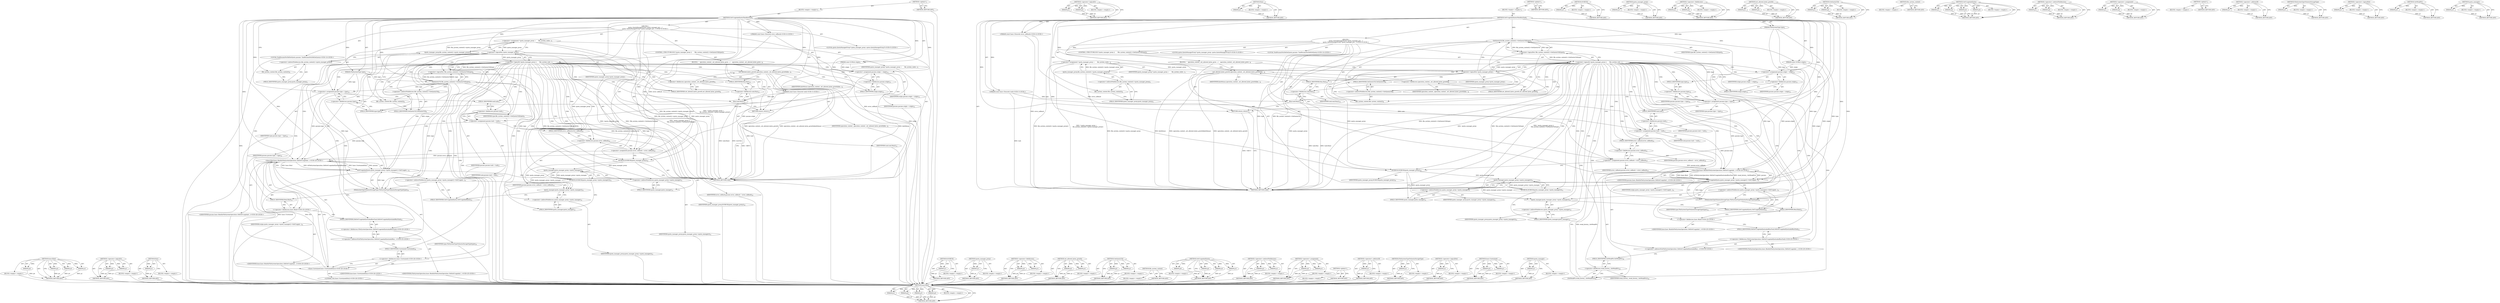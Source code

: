 digraph "quota_manager" {
vulnerable_185 [label=<(METHOD,base.Bind)>];
vulnerable_186 [label=<(PARAM,p1)>];
vulnerable_187 [label=<(PARAM,p2)>];
vulnerable_188 [label=<(PARAM,p3)>];
vulnerable_189 [label=<(PARAM,p4)>];
vulnerable_190 [label=<(BLOCK,&lt;empty&gt;,&lt;empty&gt;)>];
vulnerable_191 [label=<(METHOD_RETURN,ANY)>];
vulnerable_138 [label=<(METHOD,&lt;operator&gt;.logicalOr)>];
vulnerable_139 [label=<(PARAM,p1)>];
vulnerable_140 [label=<(PARAM,p2)>];
vulnerable_141 [label=<(BLOCK,&lt;empty&gt;,&lt;empty&gt;)>];
vulnerable_142 [label=<(METHOD_RETURN,ANY)>];
vulnerable_162 [label=<(METHOD,Run)>];
vulnerable_163 [label=<(PARAM,p1)>];
vulnerable_164 [label=<(BLOCK,&lt;empty&gt;,&lt;empty&gt;)>];
vulnerable_165 [label=<(METHOD_RETURN,ANY)>];
vulnerable_6 [label=<(METHOD,&lt;global&gt;)<SUB>1</SUB>>];
vulnerable_7 [label=<(BLOCK,&lt;empty&gt;,&lt;empty&gt;)<SUB>1</SUB>>];
vulnerable_8 [label=<(METHOD,GetUsageAndQuotaThenRunTask)<SUB>1</SUB>>];
vulnerable_9 [label=<(PARAM,const GURL&amp; origin)<SUB>2</SUB>>];
vulnerable_10 [label=<(PARAM,FileSystemType type)<SUB>2</SUB>>];
vulnerable_11 [label="<(PARAM,const base::Closure&amp; task)<SUB>3</SUB>>"];
vulnerable_12 [label="<(PARAM,const base::Closure&amp; error_callback)<SUB>4</SUB>>"];
vulnerable_13 [label="<(BLOCK,{
  quota::QuotaManagerProxy* quota_manager_pro...,{
  quota::QuotaManagerProxy* quota_manager_pro...)<SUB>4</SUB>>"];
vulnerable_14 [label="<(LOCAL,quota.QuotaManagerProxy* quota_manager_proxy: quota.QuotaManagerProxy*)<SUB>5</SUB>>"];
vulnerable_15 [label=<(&lt;operator&gt;.assignment,* quota_manager_proxy =
      file_system_conte...)<SUB>5</SUB>>];
vulnerable_16 [label=<(IDENTIFIER,quota_manager_proxy,* quota_manager_proxy =
      file_system_conte...)<SUB>5</SUB>>];
vulnerable_17 [label=<(quota_manager_proxy,file_system_context()-&gt;quota_manager_proxy())<SUB>6</SUB>>];
vulnerable_18 [label=<(&lt;operator&gt;.indirectFieldAccess,file_system_context()-&gt;quota_manager_proxy)<SUB>6</SUB>>];
vulnerable_19 [label=<(file_system_context,file_system_context())<SUB>6</SUB>>];
vulnerable_20 [label=<(FIELD_IDENTIFIER,quota_manager_proxy,quota_manager_proxy)<SUB>6</SUB>>];
vulnerable_21 [label=<(CONTROL_STRUCTURE,IF,if (!quota_manager_proxy ||
      !file_system_context()-&gt;GetQuotaUtil(type)))<SUB>7</SUB>>];
vulnerable_22 [label=<(&lt;operator&gt;.logicalOr,!quota_manager_proxy ||
      !file_system_cont...)<SUB>7</SUB>>];
vulnerable_23 [label=<(&lt;operator&gt;.logicalNot,!quota_manager_proxy)<SUB>7</SUB>>];
vulnerable_24 [label=<(IDENTIFIER,quota_manager_proxy,!quota_manager_proxy)<SUB>7</SUB>>];
vulnerable_25 [label=<(&lt;operator&gt;.logicalNot,!file_system_context()-&gt;GetQuotaUtil(type))<SUB>8</SUB>>];
vulnerable_26 [label=<(GetQuotaUtil,file_system_context()-&gt;GetQuotaUtil(type))<SUB>8</SUB>>];
vulnerable_27 [label=<(&lt;operator&gt;.indirectFieldAccess,file_system_context()-&gt;GetQuotaUtil)<SUB>8</SUB>>];
vulnerable_28 [label=<(file_system_context,file_system_context())<SUB>8</SUB>>];
vulnerable_29 [label=<(FIELD_IDENTIFIER,GetQuotaUtil,GetQuotaUtil)<SUB>8</SUB>>];
vulnerable_30 [label=<(IDENTIFIER,type,file_system_context()-&gt;GetQuotaUtil(type))<SUB>8</SUB>>];
vulnerable_31 [label=<(BLOCK,{
    operation_context_.set_allowed_bytes_grow...,{
    operation_context_.set_allowed_bytes_grow...)<SUB>8</SUB>>];
vulnerable_32 [label=<(set_allowed_bytes_growth,operation_context_.set_allowed_bytes_growth(kin...)<SUB>9</SUB>>];
vulnerable_33 [label=<(&lt;operator&gt;.fieldAccess,operation_context_.set_allowed_bytes_growth)<SUB>9</SUB>>];
vulnerable_34 [label=<(IDENTIFIER,operation_context_,operation_context_.set_allowed_bytes_growth(kin...)<SUB>9</SUB>>];
vulnerable_35 [label=<(FIELD_IDENTIFIER,set_allowed_bytes_growth,set_allowed_bytes_growth)<SUB>9</SUB>>];
vulnerable_36 [label=<(IDENTIFIER,kint64max,operation_context_.set_allowed_bytes_growth(kin...)<SUB>9</SUB>>];
vulnerable_37 [label=<(Run,task.Run())<SUB>10</SUB>>];
vulnerable_38 [label=<(&lt;operator&gt;.fieldAccess,task.Run)<SUB>10</SUB>>];
vulnerable_39 [label=<(IDENTIFIER,task,task.Run())<SUB>10</SUB>>];
vulnerable_40 [label=<(FIELD_IDENTIFIER,Run,Run)<SUB>10</SUB>>];
vulnerable_41 [label=<(RETURN,return;,return;)<SUB>11</SUB>>];
vulnerable_42 [label="<(LOCAL,TaskParamsForDidGetQuota params: TaskParamsForDidGetQuota)<SUB>14</SUB>>"];
vulnerable_43 [label=<(&lt;operator&gt;.assignment,params.origin = origin)<SUB>15</SUB>>];
vulnerable_44 [label=<(&lt;operator&gt;.fieldAccess,params.origin)<SUB>15</SUB>>];
vulnerable_45 [label=<(IDENTIFIER,params,params.origin = origin)<SUB>15</SUB>>];
vulnerable_46 [label=<(FIELD_IDENTIFIER,origin,origin)<SUB>15</SUB>>];
vulnerable_47 [label=<(IDENTIFIER,origin,params.origin = origin)<SUB>15</SUB>>];
vulnerable_48 [label=<(&lt;operator&gt;.assignment,params.type = type)<SUB>16</SUB>>];
vulnerable_49 [label=<(&lt;operator&gt;.fieldAccess,params.type)<SUB>16</SUB>>];
vulnerable_50 [label=<(IDENTIFIER,params,params.type = type)<SUB>16</SUB>>];
vulnerable_51 [label=<(FIELD_IDENTIFIER,type,type)<SUB>16</SUB>>];
vulnerable_52 [label=<(IDENTIFIER,type,params.type = type)<SUB>16</SUB>>];
vulnerable_53 [label=<(&lt;operator&gt;.assignment,params.task = task)<SUB>17</SUB>>];
vulnerable_54 [label=<(&lt;operator&gt;.fieldAccess,params.task)<SUB>17</SUB>>];
vulnerable_55 [label=<(IDENTIFIER,params,params.task = task)<SUB>17</SUB>>];
vulnerable_56 [label=<(FIELD_IDENTIFIER,task,task)<SUB>17</SUB>>];
vulnerable_57 [label=<(IDENTIFIER,task,params.task = task)<SUB>17</SUB>>];
vulnerable_58 [label=<(&lt;operator&gt;.assignment,params.error_callback = error_callback)<SUB>18</SUB>>];
vulnerable_59 [label=<(&lt;operator&gt;.fieldAccess,params.error_callback)<SUB>18</SUB>>];
vulnerable_60 [label=<(IDENTIFIER,params,params.error_callback = error_callback)<SUB>18</SUB>>];
vulnerable_61 [label=<(FIELD_IDENTIFIER,error_callback,error_callback)<SUB>18</SUB>>];
vulnerable_62 [label=<(IDENTIFIER,error_callback,params.error_callback = error_callback)<SUB>18</SUB>>];
vulnerable_63 [label=<(DCHECK,DCHECK(quota_manager_proxy))<SUB>20</SUB>>];
vulnerable_64 [label=<(IDENTIFIER,quota_manager_proxy,DCHECK(quota_manager_proxy))<SUB>20</SUB>>];
vulnerable_65 [label=<(DCHECK,DCHECK(quota_manager_proxy-&gt;quota_manager()))<SUB>21</SUB>>];
vulnerable_66 [label=<(quota_manager,quota_manager_proxy-&gt;quota_manager())<SUB>21</SUB>>];
vulnerable_67 [label=<(&lt;operator&gt;.indirectFieldAccess,quota_manager_proxy-&gt;quota_manager)<SUB>21</SUB>>];
vulnerable_68 [label=<(IDENTIFIER,quota_manager_proxy,quota_manager_proxy-&gt;quota_manager())<SUB>21</SUB>>];
vulnerable_69 [label=<(FIELD_IDENTIFIER,quota_manager,quota_manager)<SUB>21</SUB>>];
vulnerable_70 [label=<(GetUsageAndQuota,quota_manager_proxy-&gt;quota_manager()-&gt;GetUsageA...)<SUB>22</SUB>>];
vulnerable_71 [label=<(&lt;operator&gt;.indirectFieldAccess,quota_manager_proxy-&gt;quota_manager()-&gt;GetUsageA...)<SUB>22</SUB>>];
vulnerable_72 [label=<(quota_manager,quota_manager_proxy-&gt;quota_manager())<SUB>22</SUB>>];
vulnerable_73 [label=<(&lt;operator&gt;.indirectFieldAccess,quota_manager_proxy-&gt;quota_manager)<SUB>22</SUB>>];
vulnerable_74 [label=<(IDENTIFIER,quota_manager_proxy,quota_manager_proxy-&gt;quota_manager())<SUB>22</SUB>>];
vulnerable_75 [label=<(FIELD_IDENTIFIER,quota_manager,quota_manager)<SUB>22</SUB>>];
vulnerable_76 [label=<(FIELD_IDENTIFIER,GetUsageAndQuota,GetUsageAndQuota)<SUB>22</SUB>>];
vulnerable_77 [label=<(IDENTIFIER,origin,quota_manager_proxy-&gt;quota_manager()-&gt;GetUsageA...)<SUB>23</SUB>>];
vulnerable_78 [label=<(FileSystemTypeToQuotaStorageType,FileSystemTypeToQuotaStorageType(type))<SUB>24</SUB>>];
vulnerable_79 [label=<(IDENTIFIER,type,FileSystemTypeToQuotaStorageType(type))<SUB>24</SUB>>];
vulnerable_80 [label="<(base.Bind,base::Bind(&amp;FileSystemOperation::DidGetUsageAnd...)<SUB>25</SUB>>"];
vulnerable_81 [label="<(&lt;operator&gt;.fieldAccess,base::Bind)<SUB>25</SUB>>"];
vulnerable_82 [label="<(IDENTIFIER,base,base::Bind(&amp;FileSystemOperation::DidGetUsageAnd...)<SUB>25</SUB>>"];
vulnerable_83 [label=<(FIELD_IDENTIFIER,Bind,Bind)<SUB>25</SUB>>];
vulnerable_84 [label="<(&lt;operator&gt;.addressOf,&amp;FileSystemOperation::DidGetUsageAndQuotaAndRun...)<SUB>25</SUB>>"];
vulnerable_85 [label="<(&lt;operator&gt;.fieldAccess,FileSystemOperation::DidGetUsageAndQuotaAndRunTask)<SUB>25</SUB>>"];
vulnerable_86 [label="<(IDENTIFIER,FileSystemOperation,base::Bind(&amp;FileSystemOperation::DidGetUsageAnd...)<SUB>25</SUB>>"];
vulnerable_87 [label=<(FIELD_IDENTIFIER,DidGetUsageAndQuotaAndRunTask,DidGetUsageAndQuotaAndRunTask)<SUB>25</SUB>>];
vulnerable_88 [label="<(base.Unretained,base::Unretained(this))<SUB>26</SUB>>"];
vulnerable_89 [label="<(&lt;operator&gt;.fieldAccess,base::Unretained)<SUB>26</SUB>>"];
vulnerable_90 [label="<(IDENTIFIER,base,base::Unretained(this))<SUB>26</SUB>>"];
vulnerable_91 [label=<(FIELD_IDENTIFIER,Unretained,Unretained)<SUB>26</SUB>>];
vulnerable_92 [label="<(LITERAL,this,base::Unretained(this))<SUB>26</SUB>>"];
vulnerable_93 [label="<(IDENTIFIER,params,base::Bind(&amp;FileSystemOperation::DidGetUsageAnd...)<SUB>26</SUB>>"];
vulnerable_94 [label=<(METHOD_RETURN,void)<SUB>1</SUB>>];
vulnerable_96 [label=<(METHOD_RETURN,ANY)<SUB>1</SUB>>];
vulnerable_166 [label=<(METHOD,DCHECK)>];
vulnerable_167 [label=<(PARAM,p1)>];
vulnerable_168 [label=<(BLOCK,&lt;empty&gt;,&lt;empty&gt;)>];
vulnerable_169 [label=<(METHOD_RETURN,ANY)>];
vulnerable_126 [label=<(METHOD,quota_manager_proxy)>];
vulnerable_127 [label=<(PARAM,p1)>];
vulnerable_128 [label=<(BLOCK,&lt;empty&gt;,&lt;empty&gt;)>];
vulnerable_129 [label=<(METHOD_RETURN,ANY)>];
vulnerable_157 [label=<(METHOD,&lt;operator&gt;.fieldAccess)>];
vulnerable_158 [label=<(PARAM,p1)>];
vulnerable_159 [label=<(PARAM,p2)>];
vulnerable_160 [label=<(BLOCK,&lt;empty&gt;,&lt;empty&gt;)>];
vulnerable_161 [label=<(METHOD_RETURN,ANY)>];
vulnerable_152 [label=<(METHOD,set_allowed_bytes_growth)>];
vulnerable_153 [label=<(PARAM,p1)>];
vulnerable_154 [label=<(PARAM,p2)>];
vulnerable_155 [label=<(BLOCK,&lt;empty&gt;,&lt;empty&gt;)>];
vulnerable_156 [label=<(METHOD_RETURN,ANY)>];
vulnerable_147 [label=<(METHOD,GetQuotaUtil)>];
vulnerable_148 [label=<(PARAM,p1)>];
vulnerable_149 [label=<(PARAM,p2)>];
vulnerable_150 [label=<(BLOCK,&lt;empty&gt;,&lt;empty&gt;)>];
vulnerable_151 [label=<(METHOD_RETURN,ANY)>];
vulnerable_135 [label=<(METHOD,file_system_context)>];
vulnerable_136 [label=<(BLOCK,&lt;empty&gt;,&lt;empty&gt;)>];
vulnerable_137 [label=<(METHOD_RETURN,ANY)>];
vulnerable_174 [label=<(METHOD,GetUsageAndQuota)>];
vulnerable_175 [label=<(PARAM,p1)>];
vulnerable_176 [label=<(PARAM,p2)>];
vulnerable_177 [label=<(PARAM,p3)>];
vulnerable_178 [label=<(PARAM,p4)>];
vulnerable_179 [label=<(BLOCK,&lt;empty&gt;,&lt;empty&gt;)>];
vulnerable_180 [label=<(METHOD_RETURN,ANY)>];
vulnerable_130 [label=<(METHOD,&lt;operator&gt;.indirectFieldAccess)>];
vulnerable_131 [label=<(PARAM,p1)>];
vulnerable_132 [label=<(PARAM,p2)>];
vulnerable_133 [label=<(BLOCK,&lt;empty&gt;,&lt;empty&gt;)>];
vulnerable_134 [label=<(METHOD_RETURN,ANY)>];
vulnerable_121 [label=<(METHOD,&lt;operator&gt;.assignment)>];
vulnerable_122 [label=<(PARAM,p1)>];
vulnerable_123 [label=<(PARAM,p2)>];
vulnerable_124 [label=<(BLOCK,&lt;empty&gt;,&lt;empty&gt;)>];
vulnerable_125 [label=<(METHOD_RETURN,ANY)>];
vulnerable_115 [label=<(METHOD,&lt;global&gt;)<SUB>1</SUB>>];
vulnerable_116 [label=<(BLOCK,&lt;empty&gt;,&lt;empty&gt;)>];
vulnerable_117 [label=<(METHOD_RETURN,ANY)>];
vulnerable_192 [label=<(METHOD,&lt;operator&gt;.addressOf)>];
vulnerable_193 [label=<(PARAM,p1)>];
vulnerable_194 [label=<(BLOCK,&lt;empty&gt;,&lt;empty&gt;)>];
vulnerable_195 [label=<(METHOD_RETURN,ANY)>];
vulnerable_181 [label=<(METHOD,FileSystemTypeToQuotaStorageType)>];
vulnerable_182 [label=<(PARAM,p1)>];
vulnerable_183 [label=<(BLOCK,&lt;empty&gt;,&lt;empty&gt;)>];
vulnerable_184 [label=<(METHOD_RETURN,ANY)>];
vulnerable_143 [label=<(METHOD,&lt;operator&gt;.logicalNot)>];
vulnerable_144 [label=<(PARAM,p1)>];
vulnerable_145 [label=<(BLOCK,&lt;empty&gt;,&lt;empty&gt;)>];
vulnerable_146 [label=<(METHOD_RETURN,ANY)>];
vulnerable_196 [label=<(METHOD,base.Unretained)>];
vulnerable_197 [label=<(PARAM,p1)>];
vulnerable_198 [label=<(PARAM,p2)>];
vulnerable_199 [label=<(BLOCK,&lt;empty&gt;,&lt;empty&gt;)>];
vulnerable_200 [label=<(METHOD_RETURN,ANY)>];
vulnerable_170 [label=<(METHOD,quota_manager)>];
vulnerable_171 [label=<(PARAM,p1)>];
vulnerable_172 [label=<(BLOCK,&lt;empty&gt;,&lt;empty&gt;)>];
vulnerable_173 [label=<(METHOD_RETURN,ANY)>];
fixed_184 [label=<(METHOD,base.Bind)>];
fixed_185 [label=<(PARAM,p1)>];
fixed_186 [label=<(PARAM,p2)>];
fixed_187 [label=<(PARAM,p3)>];
fixed_188 [label=<(PARAM,p4)>];
fixed_189 [label=<(BLOCK,&lt;empty&gt;,&lt;empty&gt;)>];
fixed_190 [label=<(METHOD_RETURN,ANY)>];
fixed_137 [label=<(METHOD,&lt;operator&gt;.logicalOr)>];
fixed_138 [label=<(PARAM,p1)>];
fixed_139 [label=<(PARAM,p2)>];
fixed_140 [label=<(BLOCK,&lt;empty&gt;,&lt;empty&gt;)>];
fixed_141 [label=<(METHOD_RETURN,ANY)>];
fixed_161 [label=<(METHOD,Run)>];
fixed_162 [label=<(PARAM,p1)>];
fixed_163 [label=<(BLOCK,&lt;empty&gt;,&lt;empty&gt;)>];
fixed_164 [label=<(METHOD_RETURN,ANY)>];
fixed_6 [label=<(METHOD,&lt;global&gt;)<SUB>1</SUB>>];
fixed_7 [label=<(BLOCK,&lt;empty&gt;,&lt;empty&gt;)<SUB>1</SUB>>];
fixed_8 [label=<(METHOD,GetUsageAndQuotaThenRunTask)<SUB>1</SUB>>];
fixed_9 [label=<(PARAM,const GURL&amp; origin)<SUB>2</SUB>>];
fixed_10 [label=<(PARAM,FileSystemType type)<SUB>2</SUB>>];
fixed_11 [label="<(PARAM,const base::Closure&amp; task)<SUB>3</SUB>>"];
fixed_12 [label="<(PARAM,const base::Closure&amp; error_callback)<SUB>4</SUB>>"];
fixed_13 [label="<(BLOCK,{
  quota::QuotaManagerProxy* quota_manager_pro...,{
  quota::QuotaManagerProxy* quota_manager_pro...)<SUB>4</SUB>>"];
fixed_14 [label="<(LOCAL,quota.QuotaManagerProxy* quota_manager_proxy: quota.QuotaManagerProxy*)<SUB>5</SUB>>"];
fixed_15 [label=<(&lt;operator&gt;.assignment,* quota_manager_proxy =
      file_system_conte...)<SUB>5</SUB>>];
fixed_16 [label=<(IDENTIFIER,quota_manager_proxy,* quota_manager_proxy =
      file_system_conte...)<SUB>5</SUB>>];
fixed_17 [label=<(quota_manager_proxy,file_system_context()-&gt;quota_manager_proxy())<SUB>6</SUB>>];
fixed_18 [label=<(&lt;operator&gt;.indirectFieldAccess,file_system_context()-&gt;quota_manager_proxy)<SUB>6</SUB>>];
fixed_19 [label=<(file_system_context,file_system_context())<SUB>6</SUB>>];
fixed_20 [label=<(FIELD_IDENTIFIER,quota_manager_proxy,quota_manager_proxy)<SUB>6</SUB>>];
fixed_21 [label=<(CONTROL_STRUCTURE,IF,if (!quota_manager_proxy ||
      !file_system_context()-&gt;GetQuotaUtil(type)))<SUB>7</SUB>>];
fixed_22 [label=<(&lt;operator&gt;.logicalOr,!quota_manager_proxy ||
      !file_system_cont...)<SUB>7</SUB>>];
fixed_23 [label=<(&lt;operator&gt;.logicalNot,!quota_manager_proxy)<SUB>7</SUB>>];
fixed_24 [label=<(IDENTIFIER,quota_manager_proxy,!quota_manager_proxy)<SUB>7</SUB>>];
fixed_25 [label=<(&lt;operator&gt;.logicalNot,!file_system_context()-&gt;GetQuotaUtil(type))<SUB>8</SUB>>];
fixed_26 [label=<(GetQuotaUtil,file_system_context()-&gt;GetQuotaUtil(type))<SUB>8</SUB>>];
fixed_27 [label=<(&lt;operator&gt;.indirectFieldAccess,file_system_context()-&gt;GetQuotaUtil)<SUB>8</SUB>>];
fixed_28 [label=<(file_system_context,file_system_context())<SUB>8</SUB>>];
fixed_29 [label=<(FIELD_IDENTIFIER,GetQuotaUtil,GetQuotaUtil)<SUB>8</SUB>>];
fixed_30 [label=<(IDENTIFIER,type,file_system_context()-&gt;GetQuotaUtil(type))<SUB>8</SUB>>];
fixed_31 [label=<(BLOCK,{
    operation_context_.set_allowed_bytes_grow...,{
    operation_context_.set_allowed_bytes_grow...)<SUB>8</SUB>>];
fixed_32 [label=<(set_allowed_bytes_growth,operation_context_.set_allowed_bytes_growth(kin...)<SUB>9</SUB>>];
fixed_33 [label=<(&lt;operator&gt;.fieldAccess,operation_context_.set_allowed_bytes_growth)<SUB>9</SUB>>];
fixed_34 [label=<(IDENTIFIER,operation_context_,operation_context_.set_allowed_bytes_growth(kin...)<SUB>9</SUB>>];
fixed_35 [label=<(FIELD_IDENTIFIER,set_allowed_bytes_growth,set_allowed_bytes_growth)<SUB>9</SUB>>];
fixed_36 [label=<(IDENTIFIER,kint64max,operation_context_.set_allowed_bytes_growth(kin...)<SUB>9</SUB>>];
fixed_37 [label=<(Run,task.Run())<SUB>10</SUB>>];
fixed_38 [label=<(&lt;operator&gt;.fieldAccess,task.Run)<SUB>10</SUB>>];
fixed_39 [label=<(IDENTIFIER,task,task.Run())<SUB>10</SUB>>];
fixed_40 [label=<(FIELD_IDENTIFIER,Run,Run)<SUB>10</SUB>>];
fixed_41 [label=<(RETURN,return;,return;)<SUB>11</SUB>>];
fixed_42 [label="<(LOCAL,TaskParamsForDidGetQuota params: TaskParamsForDidGetQuota)<SUB>14</SUB>>"];
fixed_43 [label=<(&lt;operator&gt;.assignment,params.origin = origin)<SUB>15</SUB>>];
fixed_44 [label=<(&lt;operator&gt;.fieldAccess,params.origin)<SUB>15</SUB>>];
fixed_45 [label=<(IDENTIFIER,params,params.origin = origin)<SUB>15</SUB>>];
fixed_46 [label=<(FIELD_IDENTIFIER,origin,origin)<SUB>15</SUB>>];
fixed_47 [label=<(IDENTIFIER,origin,params.origin = origin)<SUB>15</SUB>>];
fixed_48 [label=<(&lt;operator&gt;.assignment,params.type = type)<SUB>16</SUB>>];
fixed_49 [label=<(&lt;operator&gt;.fieldAccess,params.type)<SUB>16</SUB>>];
fixed_50 [label=<(IDENTIFIER,params,params.type = type)<SUB>16</SUB>>];
fixed_51 [label=<(FIELD_IDENTIFIER,type,type)<SUB>16</SUB>>];
fixed_52 [label=<(IDENTIFIER,type,params.type = type)<SUB>16</SUB>>];
fixed_53 [label=<(&lt;operator&gt;.assignment,params.task = task)<SUB>17</SUB>>];
fixed_54 [label=<(&lt;operator&gt;.fieldAccess,params.task)<SUB>17</SUB>>];
fixed_55 [label=<(IDENTIFIER,params,params.task = task)<SUB>17</SUB>>];
fixed_56 [label=<(FIELD_IDENTIFIER,task,task)<SUB>17</SUB>>];
fixed_57 [label=<(IDENTIFIER,task,params.task = task)<SUB>17</SUB>>];
fixed_58 [label=<(&lt;operator&gt;.assignment,params.error_callback = error_callback)<SUB>18</SUB>>];
fixed_59 [label=<(&lt;operator&gt;.fieldAccess,params.error_callback)<SUB>18</SUB>>];
fixed_60 [label=<(IDENTIFIER,params,params.error_callback = error_callback)<SUB>18</SUB>>];
fixed_61 [label=<(FIELD_IDENTIFIER,error_callback,error_callback)<SUB>18</SUB>>];
fixed_62 [label=<(IDENTIFIER,error_callback,params.error_callback = error_callback)<SUB>18</SUB>>];
fixed_63 [label=<(DCHECK,DCHECK(quota_manager_proxy))<SUB>20</SUB>>];
fixed_64 [label=<(IDENTIFIER,quota_manager_proxy,DCHECK(quota_manager_proxy))<SUB>20</SUB>>];
fixed_65 [label=<(DCHECK,DCHECK(quota_manager_proxy-&gt;quota_manager()))<SUB>21</SUB>>];
fixed_66 [label=<(quota_manager,quota_manager_proxy-&gt;quota_manager())<SUB>21</SUB>>];
fixed_67 [label=<(&lt;operator&gt;.indirectFieldAccess,quota_manager_proxy-&gt;quota_manager)<SUB>21</SUB>>];
fixed_68 [label=<(IDENTIFIER,quota_manager_proxy,quota_manager_proxy-&gt;quota_manager())<SUB>21</SUB>>];
fixed_69 [label=<(FIELD_IDENTIFIER,quota_manager,quota_manager)<SUB>21</SUB>>];
fixed_70 [label=<(GetUsageAndQuota,quota_manager_proxy-&gt;quota_manager()-&gt;GetUsageA...)<SUB>22</SUB>>];
fixed_71 [label=<(&lt;operator&gt;.indirectFieldAccess,quota_manager_proxy-&gt;quota_manager()-&gt;GetUsageA...)<SUB>22</SUB>>];
fixed_72 [label=<(quota_manager,quota_manager_proxy-&gt;quota_manager())<SUB>22</SUB>>];
fixed_73 [label=<(&lt;operator&gt;.indirectFieldAccess,quota_manager_proxy-&gt;quota_manager)<SUB>22</SUB>>];
fixed_74 [label=<(IDENTIFIER,quota_manager_proxy,quota_manager_proxy-&gt;quota_manager())<SUB>22</SUB>>];
fixed_75 [label=<(FIELD_IDENTIFIER,quota_manager,quota_manager)<SUB>22</SUB>>];
fixed_76 [label=<(FIELD_IDENTIFIER,GetUsageAndQuota,GetUsageAndQuota)<SUB>22</SUB>>];
fixed_77 [label=<(IDENTIFIER,origin,quota_manager_proxy-&gt;quota_manager()-&gt;GetUsageA...)<SUB>23</SUB>>];
fixed_78 [label=<(FileSystemTypeToQuotaStorageType,FileSystemTypeToQuotaStorageType(type))<SUB>24</SUB>>];
fixed_79 [label=<(IDENTIFIER,type,FileSystemTypeToQuotaStorageType(type))<SUB>24</SUB>>];
fixed_80 [label="<(base.Bind,base::Bind(&amp;FileSystemOperation::DidGetUsageAnd...)<SUB>25</SUB>>"];
fixed_81 [label="<(&lt;operator&gt;.fieldAccess,base::Bind)<SUB>25</SUB>>"];
fixed_82 [label="<(IDENTIFIER,base,base::Bind(&amp;FileSystemOperation::DidGetUsageAnd...)<SUB>25</SUB>>"];
fixed_83 [label=<(FIELD_IDENTIFIER,Bind,Bind)<SUB>25</SUB>>];
fixed_84 [label="<(&lt;operator&gt;.addressOf,&amp;FileSystemOperation::DidGetUsageAndQuotaAndRun...)<SUB>25</SUB>>"];
fixed_85 [label="<(&lt;operator&gt;.fieldAccess,FileSystemOperation::DidGetUsageAndQuotaAndRunTask)<SUB>25</SUB>>"];
fixed_86 [label="<(IDENTIFIER,FileSystemOperation,base::Bind(&amp;FileSystemOperation::DidGetUsageAnd...)<SUB>25</SUB>>"];
fixed_87 [label=<(FIELD_IDENTIFIER,DidGetUsageAndQuotaAndRunTask,DidGetUsageAndQuotaAndRunTask)<SUB>25</SUB>>];
fixed_88 [label=<(GetWeakPtr,weak_factory_.GetWeakPtr())<SUB>26</SUB>>];
fixed_89 [label=<(&lt;operator&gt;.fieldAccess,weak_factory_.GetWeakPtr)<SUB>26</SUB>>];
fixed_90 [label=<(IDENTIFIER,weak_factory_,weak_factory_.GetWeakPtr())<SUB>26</SUB>>];
fixed_91 [label=<(FIELD_IDENTIFIER,GetWeakPtr,GetWeakPtr)<SUB>26</SUB>>];
fixed_92 [label="<(IDENTIFIER,params,base::Bind(&amp;FileSystemOperation::DidGetUsageAnd...)<SUB>26</SUB>>"];
fixed_93 [label=<(METHOD_RETURN,void)<SUB>1</SUB>>];
fixed_95 [label=<(METHOD_RETURN,ANY)<SUB>1</SUB>>];
fixed_165 [label=<(METHOD,DCHECK)>];
fixed_166 [label=<(PARAM,p1)>];
fixed_167 [label=<(BLOCK,&lt;empty&gt;,&lt;empty&gt;)>];
fixed_168 [label=<(METHOD_RETURN,ANY)>];
fixed_125 [label=<(METHOD,quota_manager_proxy)>];
fixed_126 [label=<(PARAM,p1)>];
fixed_127 [label=<(BLOCK,&lt;empty&gt;,&lt;empty&gt;)>];
fixed_128 [label=<(METHOD_RETURN,ANY)>];
fixed_156 [label=<(METHOD,&lt;operator&gt;.fieldAccess)>];
fixed_157 [label=<(PARAM,p1)>];
fixed_158 [label=<(PARAM,p2)>];
fixed_159 [label=<(BLOCK,&lt;empty&gt;,&lt;empty&gt;)>];
fixed_160 [label=<(METHOD_RETURN,ANY)>];
fixed_151 [label=<(METHOD,set_allowed_bytes_growth)>];
fixed_152 [label=<(PARAM,p1)>];
fixed_153 [label=<(PARAM,p2)>];
fixed_154 [label=<(BLOCK,&lt;empty&gt;,&lt;empty&gt;)>];
fixed_155 [label=<(METHOD_RETURN,ANY)>];
fixed_146 [label=<(METHOD,GetQuotaUtil)>];
fixed_147 [label=<(PARAM,p1)>];
fixed_148 [label=<(PARAM,p2)>];
fixed_149 [label=<(BLOCK,&lt;empty&gt;,&lt;empty&gt;)>];
fixed_150 [label=<(METHOD_RETURN,ANY)>];
fixed_134 [label=<(METHOD,file_system_context)>];
fixed_135 [label=<(BLOCK,&lt;empty&gt;,&lt;empty&gt;)>];
fixed_136 [label=<(METHOD_RETURN,ANY)>];
fixed_173 [label=<(METHOD,GetUsageAndQuota)>];
fixed_174 [label=<(PARAM,p1)>];
fixed_175 [label=<(PARAM,p2)>];
fixed_176 [label=<(PARAM,p3)>];
fixed_177 [label=<(PARAM,p4)>];
fixed_178 [label=<(BLOCK,&lt;empty&gt;,&lt;empty&gt;)>];
fixed_179 [label=<(METHOD_RETURN,ANY)>];
fixed_129 [label=<(METHOD,&lt;operator&gt;.indirectFieldAccess)>];
fixed_130 [label=<(PARAM,p1)>];
fixed_131 [label=<(PARAM,p2)>];
fixed_132 [label=<(BLOCK,&lt;empty&gt;,&lt;empty&gt;)>];
fixed_133 [label=<(METHOD_RETURN,ANY)>];
fixed_120 [label=<(METHOD,&lt;operator&gt;.assignment)>];
fixed_121 [label=<(PARAM,p1)>];
fixed_122 [label=<(PARAM,p2)>];
fixed_123 [label=<(BLOCK,&lt;empty&gt;,&lt;empty&gt;)>];
fixed_124 [label=<(METHOD_RETURN,ANY)>];
fixed_114 [label=<(METHOD,&lt;global&gt;)<SUB>1</SUB>>];
fixed_115 [label=<(BLOCK,&lt;empty&gt;,&lt;empty&gt;)>];
fixed_116 [label=<(METHOD_RETURN,ANY)>];
fixed_191 [label=<(METHOD,&lt;operator&gt;.addressOf)>];
fixed_192 [label=<(PARAM,p1)>];
fixed_193 [label=<(BLOCK,&lt;empty&gt;,&lt;empty&gt;)>];
fixed_194 [label=<(METHOD_RETURN,ANY)>];
fixed_180 [label=<(METHOD,FileSystemTypeToQuotaStorageType)>];
fixed_181 [label=<(PARAM,p1)>];
fixed_182 [label=<(BLOCK,&lt;empty&gt;,&lt;empty&gt;)>];
fixed_183 [label=<(METHOD_RETURN,ANY)>];
fixed_142 [label=<(METHOD,&lt;operator&gt;.logicalNot)>];
fixed_143 [label=<(PARAM,p1)>];
fixed_144 [label=<(BLOCK,&lt;empty&gt;,&lt;empty&gt;)>];
fixed_145 [label=<(METHOD_RETURN,ANY)>];
fixed_195 [label=<(METHOD,GetWeakPtr)>];
fixed_196 [label=<(PARAM,p1)>];
fixed_197 [label=<(BLOCK,&lt;empty&gt;,&lt;empty&gt;)>];
fixed_198 [label=<(METHOD_RETURN,ANY)>];
fixed_169 [label=<(METHOD,quota_manager)>];
fixed_170 [label=<(PARAM,p1)>];
fixed_171 [label=<(BLOCK,&lt;empty&gt;,&lt;empty&gt;)>];
fixed_172 [label=<(METHOD_RETURN,ANY)>];
vulnerable_185 -> vulnerable_186  [key=0, label="AST: "];
vulnerable_185 -> vulnerable_186  [key=1, label="DDG: "];
vulnerable_185 -> vulnerable_190  [key=0, label="AST: "];
vulnerable_185 -> vulnerable_187  [key=0, label="AST: "];
vulnerable_185 -> vulnerable_187  [key=1, label="DDG: "];
vulnerable_185 -> vulnerable_191  [key=0, label="AST: "];
vulnerable_185 -> vulnerable_191  [key=1, label="CFG: "];
vulnerable_185 -> vulnerable_188  [key=0, label="AST: "];
vulnerable_185 -> vulnerable_188  [key=1, label="DDG: "];
vulnerable_185 -> vulnerable_189  [key=0, label="AST: "];
vulnerable_185 -> vulnerable_189  [key=1, label="DDG: "];
vulnerable_186 -> vulnerable_191  [key=0, label="DDG: p1"];
vulnerable_187 -> vulnerable_191  [key=0, label="DDG: p2"];
vulnerable_188 -> vulnerable_191  [key=0, label="DDG: p3"];
vulnerable_189 -> vulnerable_191  [key=0, label="DDG: p4"];
vulnerable_190 -> fixed_184  [key=0];
vulnerable_191 -> fixed_184  [key=0];
vulnerable_138 -> vulnerable_139  [key=0, label="AST: "];
vulnerable_138 -> vulnerable_139  [key=1, label="DDG: "];
vulnerable_138 -> vulnerable_141  [key=0, label="AST: "];
vulnerable_138 -> vulnerable_140  [key=0, label="AST: "];
vulnerable_138 -> vulnerable_140  [key=1, label="DDG: "];
vulnerable_138 -> vulnerable_142  [key=0, label="AST: "];
vulnerable_138 -> vulnerable_142  [key=1, label="CFG: "];
vulnerable_139 -> vulnerable_142  [key=0, label="DDG: p1"];
vulnerable_140 -> vulnerable_142  [key=0, label="DDG: p2"];
vulnerable_141 -> fixed_184  [key=0];
vulnerable_142 -> fixed_184  [key=0];
vulnerable_162 -> vulnerable_163  [key=0, label="AST: "];
vulnerable_162 -> vulnerable_163  [key=1, label="DDG: "];
vulnerable_162 -> vulnerable_164  [key=0, label="AST: "];
vulnerable_162 -> vulnerable_165  [key=0, label="AST: "];
vulnerable_162 -> vulnerable_165  [key=1, label="CFG: "];
vulnerable_163 -> vulnerable_165  [key=0, label="DDG: p1"];
vulnerable_164 -> fixed_184  [key=0];
vulnerable_165 -> fixed_184  [key=0];
vulnerable_6 -> vulnerable_7  [key=0, label="AST: "];
vulnerable_6 -> vulnerable_96  [key=0, label="AST: "];
vulnerable_6 -> vulnerable_96  [key=1, label="CFG: "];
vulnerable_7 -> vulnerable_8  [key=0, label="AST: "];
vulnerable_8 -> vulnerable_9  [key=0, label="AST: "];
vulnerable_8 -> vulnerable_9  [key=1, label="DDG: "];
vulnerable_8 -> vulnerable_10  [key=0, label="AST: "];
vulnerable_8 -> vulnerable_10  [key=1, label="DDG: "];
vulnerable_8 -> vulnerable_11  [key=0, label="AST: "];
vulnerable_8 -> vulnerable_11  [key=1, label="DDG: "];
vulnerable_8 -> vulnerable_12  [key=0, label="AST: "];
vulnerable_8 -> vulnerable_12  [key=1, label="DDG: "];
vulnerable_8 -> vulnerable_13  [key=0, label="AST: "];
vulnerable_8 -> vulnerable_94  [key=0, label="AST: "];
vulnerable_8 -> vulnerable_19  [key=0, label="CFG: "];
vulnerable_8 -> vulnerable_43  [key=0, label="DDG: "];
vulnerable_8 -> vulnerable_48  [key=0, label="DDG: "];
vulnerable_8 -> vulnerable_53  [key=0, label="DDG: "];
vulnerable_8 -> vulnerable_58  [key=0, label="DDG: "];
vulnerable_8 -> vulnerable_63  [key=0, label="DDG: "];
vulnerable_8 -> vulnerable_70  [key=0, label="DDG: "];
vulnerable_8 -> vulnerable_41  [key=0, label="DDG: "];
vulnerable_8 -> vulnerable_78  [key=0, label="DDG: "];
vulnerable_8 -> vulnerable_80  [key=0, label="DDG: "];
vulnerable_8 -> vulnerable_23  [key=0, label="DDG: "];
vulnerable_8 -> vulnerable_32  [key=0, label="DDG: "];
vulnerable_8 -> vulnerable_88  [key=0, label="DDG: "];
vulnerable_8 -> vulnerable_26  [key=0, label="DDG: "];
vulnerable_9 -> vulnerable_94  [key=0, label="DDG: origin"];
vulnerable_9 -> vulnerable_43  [key=0, label="DDG: origin"];
vulnerable_9 -> vulnerable_70  [key=0, label="DDG: origin"];
vulnerable_10 -> vulnerable_94  [key=0, label="DDG: type"];
vulnerable_10 -> vulnerable_48  [key=0, label="DDG: type"];
vulnerable_10 -> vulnerable_78  [key=0, label="DDG: type"];
vulnerable_10 -> vulnerable_26  [key=0, label="DDG: type"];
vulnerable_11 -> vulnerable_94  [key=0, label="DDG: task"];
vulnerable_11 -> vulnerable_53  [key=0, label="DDG: task"];
vulnerable_11 -> vulnerable_37  [key=0, label="DDG: task"];
vulnerable_12 -> vulnerable_94  [key=0, label="DDG: error_callback"];
vulnerable_12 -> vulnerable_58  [key=0, label="DDG: error_callback"];
vulnerable_13 -> vulnerable_14  [key=0, label="AST: "];
vulnerable_13 -> vulnerable_15  [key=0, label="AST: "];
vulnerable_13 -> vulnerable_21  [key=0, label="AST: "];
vulnerable_13 -> vulnerable_42  [key=0, label="AST: "];
vulnerable_13 -> vulnerable_43  [key=0, label="AST: "];
vulnerable_13 -> vulnerable_48  [key=0, label="AST: "];
vulnerable_13 -> vulnerable_53  [key=0, label="AST: "];
vulnerable_13 -> vulnerable_58  [key=0, label="AST: "];
vulnerable_13 -> vulnerable_63  [key=0, label="AST: "];
vulnerable_13 -> vulnerable_65  [key=0, label="AST: "];
vulnerable_13 -> vulnerable_70  [key=0, label="AST: "];
vulnerable_14 -> fixed_184  [key=0];
vulnerable_15 -> vulnerable_16  [key=0, label="AST: "];
vulnerable_15 -> vulnerable_17  [key=0, label="AST: "];
vulnerable_15 -> vulnerable_23  [key=0, label="CFG: "];
vulnerable_15 -> vulnerable_23  [key=1, label="DDG: quota_manager_proxy"];
vulnerable_15 -> vulnerable_94  [key=0, label="DDG: file_system_context()-&gt;quota_manager_proxy()"];
vulnerable_15 -> vulnerable_94  [key=1, label="DDG: * quota_manager_proxy =
      file_system_context()-&gt;quota_manager_proxy()"];
vulnerable_16 -> fixed_184  [key=0];
vulnerable_17 -> vulnerable_18  [key=0, label="AST: "];
vulnerable_17 -> vulnerable_15  [key=0, label="CFG: "];
vulnerable_17 -> vulnerable_15  [key=1, label="DDG: file_system_context()-&gt;quota_manager_proxy"];
vulnerable_17 -> vulnerable_94  [key=0, label="DDG: file_system_context()-&gt;quota_manager_proxy"];
vulnerable_18 -> vulnerable_19  [key=0, label="AST: "];
vulnerable_18 -> vulnerable_20  [key=0, label="AST: "];
vulnerable_18 -> vulnerable_17  [key=0, label="CFG: "];
vulnerable_19 -> vulnerable_20  [key=0, label="CFG: "];
vulnerable_20 -> vulnerable_18  [key=0, label="CFG: "];
vulnerable_21 -> vulnerable_22  [key=0, label="AST: "];
vulnerable_21 -> vulnerable_31  [key=0, label="AST: "];
vulnerable_22 -> vulnerable_23  [key=0, label="AST: "];
vulnerable_22 -> vulnerable_25  [key=0, label="AST: "];
vulnerable_22 -> vulnerable_35  [key=0, label="CFG: "];
vulnerable_22 -> vulnerable_35  [key=1, label="CDG: "];
vulnerable_22 -> vulnerable_46  [key=0, label="CFG: "];
vulnerable_22 -> vulnerable_46  [key=1, label="CDG: "];
vulnerable_22 -> vulnerable_94  [key=0, label="DDG: !quota_manager_proxy"];
vulnerable_22 -> vulnerable_94  [key=1, label="DDG: !file_system_context()-&gt;GetQuotaUtil(type)"];
vulnerable_22 -> vulnerable_94  [key=2, label="DDG: !quota_manager_proxy ||
      !file_system_context()-&gt;GetQuotaUtil(type)"];
vulnerable_22 -> vulnerable_48  [key=0, label="CDG: "];
vulnerable_22 -> vulnerable_32  [key=0, label="CDG: "];
vulnerable_22 -> vulnerable_49  [key=0, label="CDG: "];
vulnerable_22 -> vulnerable_73  [key=0, label="CDG: "];
vulnerable_22 -> vulnerable_51  [key=0, label="CDG: "];
vulnerable_22 -> vulnerable_89  [key=0, label="CDG: "];
vulnerable_22 -> vulnerable_66  [key=0, label="CDG: "];
vulnerable_22 -> vulnerable_75  [key=0, label="CDG: "];
vulnerable_22 -> vulnerable_37  [key=0, label="CDG: "];
vulnerable_22 -> vulnerable_81  [key=0, label="CDG: "];
vulnerable_22 -> vulnerable_84  [key=0, label="CDG: "];
vulnerable_22 -> vulnerable_85  [key=0, label="CDG: "];
vulnerable_22 -> vulnerable_38  [key=0, label="CDG: "];
vulnerable_22 -> vulnerable_72  [key=0, label="CDG: "];
vulnerable_22 -> vulnerable_56  [key=0, label="CDG: "];
vulnerable_22 -> vulnerable_69  [key=0, label="CDG: "];
vulnerable_22 -> vulnerable_67  [key=0, label="CDG: "];
vulnerable_22 -> vulnerable_40  [key=0, label="CDG: "];
vulnerable_22 -> vulnerable_76  [key=0, label="CDG: "];
vulnerable_22 -> vulnerable_65  [key=0, label="CDG: "];
vulnerable_22 -> vulnerable_59  [key=0, label="CDG: "];
vulnerable_22 -> vulnerable_87  [key=0, label="CDG: "];
vulnerable_22 -> vulnerable_91  [key=0, label="CDG: "];
vulnerable_22 -> vulnerable_44  [key=0, label="CDG: "];
vulnerable_22 -> vulnerable_54  [key=0, label="CDG: "];
vulnerable_22 -> vulnerable_43  [key=0, label="CDG: "];
vulnerable_22 -> vulnerable_80  [key=0, label="CDG: "];
vulnerable_22 -> vulnerable_58  [key=0, label="CDG: "];
vulnerable_22 -> vulnerable_33  [key=0, label="CDG: "];
vulnerable_22 -> vulnerable_61  [key=0, label="CDG: "];
vulnerable_22 -> vulnerable_83  [key=0, label="CDG: "];
vulnerable_22 -> vulnerable_71  [key=0, label="CDG: "];
vulnerable_22 -> vulnerable_53  [key=0, label="CDG: "];
vulnerable_22 -> vulnerable_88  [key=0, label="CDG: "];
vulnerable_22 -> vulnerable_41  [key=0, label="CDG: "];
vulnerable_22 -> vulnerable_70  [key=0, label="CDG: "];
vulnerable_22 -> vulnerable_63  [key=0, label="CDG: "];
vulnerable_22 -> vulnerable_78  [key=0, label="CDG: "];
vulnerable_23 -> vulnerable_24  [key=0, label="AST: "];
vulnerable_23 -> vulnerable_28  [key=0, label="CFG: "];
vulnerable_23 -> vulnerable_28  [key=1, label="CDG: "];
vulnerable_23 -> vulnerable_22  [key=0, label="CFG: "];
vulnerable_23 -> vulnerable_22  [key=1, label="DDG: quota_manager_proxy"];
vulnerable_23 -> vulnerable_94  [key=0, label="DDG: quota_manager_proxy"];
vulnerable_23 -> vulnerable_63  [key=0, label="DDG: quota_manager_proxy"];
vulnerable_23 -> vulnerable_26  [key=0, label="CDG: "];
vulnerable_23 -> vulnerable_25  [key=0, label="CDG: "];
vulnerable_23 -> vulnerable_27  [key=0, label="CDG: "];
vulnerable_23 -> vulnerable_29  [key=0, label="CDG: "];
vulnerable_24 -> fixed_184  [key=0];
vulnerable_25 -> vulnerable_26  [key=0, label="AST: "];
vulnerable_25 -> vulnerable_22  [key=0, label="CFG: "];
vulnerable_25 -> vulnerable_22  [key=1, label="DDG: file_system_context()-&gt;GetQuotaUtil(type)"];
vulnerable_25 -> vulnerable_94  [key=0, label="DDG: file_system_context()-&gt;GetQuotaUtil(type)"];
vulnerable_26 -> vulnerable_27  [key=0, label="AST: "];
vulnerable_26 -> vulnerable_30  [key=0, label="AST: "];
vulnerable_26 -> vulnerable_25  [key=0, label="CFG: "];
vulnerable_26 -> vulnerable_25  [key=1, label="DDG: file_system_context()-&gt;GetQuotaUtil"];
vulnerable_26 -> vulnerable_25  [key=2, label="DDG: type"];
vulnerable_26 -> vulnerable_94  [key=0, label="DDG: file_system_context()-&gt;GetQuotaUtil"];
vulnerable_26 -> vulnerable_94  [key=1, label="DDG: type"];
vulnerable_26 -> vulnerable_48  [key=0, label="DDG: type"];
vulnerable_26 -> vulnerable_78  [key=0, label="DDG: type"];
vulnerable_27 -> vulnerable_28  [key=0, label="AST: "];
vulnerable_27 -> vulnerable_29  [key=0, label="AST: "];
vulnerable_27 -> vulnerable_26  [key=0, label="CFG: "];
vulnerable_28 -> vulnerable_29  [key=0, label="CFG: "];
vulnerable_29 -> vulnerable_27  [key=0, label="CFG: "];
vulnerable_30 -> fixed_184  [key=0];
vulnerable_31 -> vulnerable_32  [key=0, label="AST: "];
vulnerable_31 -> vulnerable_37  [key=0, label="AST: "];
vulnerable_31 -> vulnerable_41  [key=0, label="AST: "];
vulnerable_32 -> vulnerable_33  [key=0, label="AST: "];
vulnerable_32 -> vulnerable_36  [key=0, label="AST: "];
vulnerable_32 -> vulnerable_40  [key=0, label="CFG: "];
vulnerable_32 -> vulnerable_94  [key=0, label="DDG: operation_context_.set_allowed_bytes_growth"];
vulnerable_32 -> vulnerable_94  [key=1, label="DDG: operation_context_.set_allowed_bytes_growth(kint64max)"];
vulnerable_32 -> vulnerable_94  [key=2, label="DDG: kint64max"];
vulnerable_33 -> vulnerable_34  [key=0, label="AST: "];
vulnerable_33 -> vulnerable_35  [key=0, label="AST: "];
vulnerable_33 -> vulnerable_32  [key=0, label="CFG: "];
vulnerable_34 -> fixed_184  [key=0];
vulnerable_35 -> vulnerable_33  [key=0, label="CFG: "];
vulnerable_36 -> fixed_184  [key=0];
vulnerable_37 -> vulnerable_38  [key=0, label="AST: "];
vulnerable_37 -> vulnerable_41  [key=0, label="CFG: "];
vulnerable_37 -> vulnerable_94  [key=0, label="DDG: task.Run"];
vulnerable_37 -> vulnerable_94  [key=1, label="DDG: task.Run()"];
vulnerable_38 -> vulnerable_39  [key=0, label="AST: "];
vulnerable_38 -> vulnerable_40  [key=0, label="AST: "];
vulnerable_38 -> vulnerable_37  [key=0, label="CFG: "];
vulnerable_39 -> fixed_184  [key=0];
vulnerable_40 -> vulnerable_38  [key=0, label="CFG: "];
vulnerable_41 -> vulnerable_94  [key=0, label="CFG: "];
vulnerable_41 -> vulnerable_94  [key=1, label="DDG: &lt;RET&gt;"];
vulnerable_42 -> fixed_184  [key=0];
vulnerable_43 -> vulnerable_44  [key=0, label="AST: "];
vulnerable_43 -> vulnerable_47  [key=0, label="AST: "];
vulnerable_43 -> vulnerable_51  [key=0, label="CFG: "];
vulnerable_43 -> vulnerable_80  [key=0, label="DDG: params.origin"];
vulnerable_44 -> vulnerable_45  [key=0, label="AST: "];
vulnerable_44 -> vulnerable_46  [key=0, label="AST: "];
vulnerable_44 -> vulnerable_43  [key=0, label="CFG: "];
vulnerable_45 -> fixed_184  [key=0];
vulnerable_46 -> vulnerable_44  [key=0, label="CFG: "];
vulnerable_47 -> fixed_184  [key=0];
vulnerable_48 -> vulnerable_49  [key=0, label="AST: "];
vulnerable_48 -> vulnerable_52  [key=0, label="AST: "];
vulnerable_48 -> vulnerable_56  [key=0, label="CFG: "];
vulnerable_48 -> vulnerable_80  [key=0, label="DDG: params.type"];
vulnerable_49 -> vulnerable_50  [key=0, label="AST: "];
vulnerable_49 -> vulnerable_51  [key=0, label="AST: "];
vulnerable_49 -> vulnerable_48  [key=0, label="CFG: "];
vulnerable_50 -> fixed_184  [key=0];
vulnerable_51 -> vulnerable_49  [key=0, label="CFG: "];
vulnerable_52 -> fixed_184  [key=0];
vulnerable_53 -> vulnerable_54  [key=0, label="AST: "];
vulnerable_53 -> vulnerable_57  [key=0, label="AST: "];
vulnerable_53 -> vulnerable_61  [key=0, label="CFG: "];
vulnerable_53 -> vulnerable_80  [key=0, label="DDG: params.task"];
vulnerable_54 -> vulnerable_55  [key=0, label="AST: "];
vulnerable_54 -> vulnerable_56  [key=0, label="AST: "];
vulnerable_54 -> vulnerable_53  [key=0, label="CFG: "];
vulnerable_55 -> fixed_184  [key=0];
vulnerable_56 -> vulnerable_54  [key=0, label="CFG: "];
vulnerable_57 -> fixed_184  [key=0];
vulnerable_58 -> vulnerable_59  [key=0, label="AST: "];
vulnerable_58 -> vulnerable_62  [key=0, label="AST: "];
vulnerable_58 -> vulnerable_63  [key=0, label="CFG: "];
vulnerable_58 -> vulnerable_80  [key=0, label="DDG: params.error_callback"];
vulnerable_59 -> vulnerable_60  [key=0, label="AST: "];
vulnerable_59 -> vulnerable_61  [key=0, label="AST: "];
vulnerable_59 -> vulnerable_58  [key=0, label="CFG: "];
vulnerable_60 -> fixed_184  [key=0];
vulnerable_61 -> vulnerable_59  [key=0, label="CFG: "];
vulnerable_62 -> fixed_184  [key=0];
vulnerable_63 -> vulnerable_64  [key=0, label="AST: "];
vulnerable_63 -> vulnerable_69  [key=0, label="CFG: "];
vulnerable_63 -> vulnerable_66  [key=0, label="DDG: quota_manager_proxy"];
vulnerable_63 -> vulnerable_72  [key=0, label="DDG: quota_manager_proxy"];
vulnerable_64 -> fixed_184  [key=0];
vulnerable_65 -> vulnerable_66  [key=0, label="AST: "];
vulnerable_65 -> vulnerable_75  [key=0, label="CFG: "];
vulnerable_66 -> vulnerable_67  [key=0, label="AST: "];
vulnerable_66 -> vulnerable_65  [key=0, label="CFG: "];
vulnerable_66 -> vulnerable_65  [key=1, label="DDG: quota_manager_proxy-&gt;quota_manager"];
vulnerable_66 -> vulnerable_72  [key=0, label="DDG: quota_manager_proxy-&gt;quota_manager"];
vulnerable_67 -> vulnerable_68  [key=0, label="AST: "];
vulnerable_67 -> vulnerable_69  [key=0, label="AST: "];
vulnerable_67 -> vulnerable_66  [key=0, label="CFG: "];
vulnerable_68 -> fixed_184  [key=0];
vulnerable_69 -> vulnerable_67  [key=0, label="CFG: "];
vulnerable_70 -> vulnerable_71  [key=0, label="AST: "];
vulnerable_70 -> vulnerable_77  [key=0, label="AST: "];
vulnerable_70 -> vulnerable_78  [key=0, label="AST: "];
vulnerable_70 -> vulnerable_80  [key=0, label="AST: "];
vulnerable_70 -> vulnerable_94  [key=0, label="CFG: "];
vulnerable_71 -> vulnerable_72  [key=0, label="AST: "];
vulnerable_71 -> vulnerable_76  [key=0, label="AST: "];
vulnerable_71 -> vulnerable_78  [key=0, label="CFG: "];
vulnerable_72 -> vulnerable_73  [key=0, label="AST: "];
vulnerable_72 -> vulnerable_76  [key=0, label="CFG: "];
vulnerable_73 -> vulnerable_74  [key=0, label="AST: "];
vulnerable_73 -> vulnerable_75  [key=0, label="AST: "];
vulnerable_73 -> vulnerable_72  [key=0, label="CFG: "];
vulnerable_74 -> fixed_184  [key=0];
vulnerable_75 -> vulnerable_73  [key=0, label="CFG: "];
vulnerable_76 -> vulnerable_71  [key=0, label="CFG: "];
vulnerable_77 -> fixed_184  [key=0];
vulnerable_78 -> vulnerable_79  [key=0, label="AST: "];
vulnerable_78 -> vulnerable_83  [key=0, label="CFG: "];
vulnerable_78 -> vulnerable_70  [key=0, label="DDG: type"];
vulnerable_79 -> fixed_184  [key=0];
vulnerable_80 -> vulnerable_81  [key=0, label="AST: "];
vulnerable_80 -> vulnerable_84  [key=0, label="AST: "];
vulnerable_80 -> vulnerable_88  [key=0, label="AST: "];
vulnerable_80 -> vulnerable_93  [key=0, label="AST: "];
vulnerable_80 -> vulnerable_70  [key=0, label="CFG: "];
vulnerable_80 -> vulnerable_70  [key=1, label="DDG: base::Bind"];
vulnerable_80 -> vulnerable_70  [key=2, label="DDG: &amp;FileSystemOperation::DidGetUsageAndQuotaAndRunTask"];
vulnerable_80 -> vulnerable_70  [key=3, label="DDG: base::Unretained(this)"];
vulnerable_80 -> vulnerable_70  [key=4, label="DDG: params"];
vulnerable_81 -> vulnerable_82  [key=0, label="AST: "];
vulnerable_81 -> vulnerable_83  [key=0, label="AST: "];
vulnerable_81 -> vulnerable_87  [key=0, label="CFG: "];
vulnerable_82 -> fixed_184  [key=0];
vulnerable_83 -> vulnerable_81  [key=0, label="CFG: "];
vulnerable_84 -> vulnerable_85  [key=0, label="AST: "];
vulnerable_84 -> vulnerable_91  [key=0, label="CFG: "];
vulnerable_85 -> vulnerable_86  [key=0, label="AST: "];
vulnerable_85 -> vulnerable_87  [key=0, label="AST: "];
vulnerable_85 -> vulnerable_84  [key=0, label="CFG: "];
vulnerable_86 -> fixed_184  [key=0];
vulnerable_87 -> vulnerable_85  [key=0, label="CFG: "];
vulnerable_88 -> vulnerable_89  [key=0, label="AST: "];
vulnerable_88 -> vulnerable_92  [key=0, label="AST: "];
vulnerable_88 -> vulnerable_80  [key=0, label="CFG: "];
vulnerable_88 -> vulnerable_80  [key=1, label="DDG: base::Unretained"];
vulnerable_88 -> vulnerable_80  [key=2, label="DDG: this"];
vulnerable_89 -> vulnerable_90  [key=0, label="AST: "];
vulnerable_89 -> vulnerable_91  [key=0, label="AST: "];
vulnerable_89 -> vulnerable_88  [key=0, label="CFG: "];
vulnerable_90 -> fixed_184  [key=0];
vulnerable_91 -> vulnerable_89  [key=0, label="CFG: "];
vulnerable_92 -> fixed_184  [key=0];
vulnerable_93 -> fixed_184  [key=0];
vulnerable_94 -> fixed_184  [key=0];
vulnerable_96 -> fixed_184  [key=0];
vulnerable_166 -> vulnerable_167  [key=0, label="AST: "];
vulnerable_166 -> vulnerable_167  [key=1, label="DDG: "];
vulnerable_166 -> vulnerable_168  [key=0, label="AST: "];
vulnerable_166 -> vulnerable_169  [key=0, label="AST: "];
vulnerable_166 -> vulnerable_169  [key=1, label="CFG: "];
vulnerable_167 -> vulnerable_169  [key=0, label="DDG: p1"];
vulnerable_168 -> fixed_184  [key=0];
vulnerable_169 -> fixed_184  [key=0];
vulnerable_126 -> vulnerable_127  [key=0, label="AST: "];
vulnerable_126 -> vulnerable_127  [key=1, label="DDG: "];
vulnerable_126 -> vulnerable_128  [key=0, label="AST: "];
vulnerable_126 -> vulnerable_129  [key=0, label="AST: "];
vulnerable_126 -> vulnerable_129  [key=1, label="CFG: "];
vulnerable_127 -> vulnerable_129  [key=0, label="DDG: p1"];
vulnerable_128 -> fixed_184  [key=0];
vulnerable_129 -> fixed_184  [key=0];
vulnerable_157 -> vulnerable_158  [key=0, label="AST: "];
vulnerable_157 -> vulnerable_158  [key=1, label="DDG: "];
vulnerable_157 -> vulnerable_160  [key=0, label="AST: "];
vulnerable_157 -> vulnerable_159  [key=0, label="AST: "];
vulnerable_157 -> vulnerable_159  [key=1, label="DDG: "];
vulnerable_157 -> vulnerable_161  [key=0, label="AST: "];
vulnerable_157 -> vulnerable_161  [key=1, label="CFG: "];
vulnerable_158 -> vulnerable_161  [key=0, label="DDG: p1"];
vulnerable_159 -> vulnerable_161  [key=0, label="DDG: p2"];
vulnerable_160 -> fixed_184  [key=0];
vulnerable_161 -> fixed_184  [key=0];
vulnerable_152 -> vulnerable_153  [key=0, label="AST: "];
vulnerable_152 -> vulnerable_153  [key=1, label="DDG: "];
vulnerable_152 -> vulnerable_155  [key=0, label="AST: "];
vulnerable_152 -> vulnerable_154  [key=0, label="AST: "];
vulnerable_152 -> vulnerable_154  [key=1, label="DDG: "];
vulnerable_152 -> vulnerable_156  [key=0, label="AST: "];
vulnerable_152 -> vulnerable_156  [key=1, label="CFG: "];
vulnerable_153 -> vulnerable_156  [key=0, label="DDG: p1"];
vulnerable_154 -> vulnerable_156  [key=0, label="DDG: p2"];
vulnerable_155 -> fixed_184  [key=0];
vulnerable_156 -> fixed_184  [key=0];
vulnerable_147 -> vulnerable_148  [key=0, label="AST: "];
vulnerable_147 -> vulnerable_148  [key=1, label="DDG: "];
vulnerable_147 -> vulnerable_150  [key=0, label="AST: "];
vulnerable_147 -> vulnerable_149  [key=0, label="AST: "];
vulnerable_147 -> vulnerable_149  [key=1, label="DDG: "];
vulnerable_147 -> vulnerable_151  [key=0, label="AST: "];
vulnerable_147 -> vulnerable_151  [key=1, label="CFG: "];
vulnerable_148 -> vulnerable_151  [key=0, label="DDG: p1"];
vulnerable_149 -> vulnerable_151  [key=0, label="DDG: p2"];
vulnerable_150 -> fixed_184  [key=0];
vulnerable_151 -> fixed_184  [key=0];
vulnerable_135 -> vulnerable_136  [key=0, label="AST: "];
vulnerable_135 -> vulnerable_137  [key=0, label="AST: "];
vulnerable_135 -> vulnerable_137  [key=1, label="CFG: "];
vulnerable_136 -> fixed_184  [key=0];
vulnerable_137 -> fixed_184  [key=0];
vulnerable_174 -> vulnerable_175  [key=0, label="AST: "];
vulnerable_174 -> vulnerable_175  [key=1, label="DDG: "];
vulnerable_174 -> vulnerable_179  [key=0, label="AST: "];
vulnerable_174 -> vulnerable_176  [key=0, label="AST: "];
vulnerable_174 -> vulnerable_176  [key=1, label="DDG: "];
vulnerable_174 -> vulnerable_180  [key=0, label="AST: "];
vulnerable_174 -> vulnerable_180  [key=1, label="CFG: "];
vulnerable_174 -> vulnerable_177  [key=0, label="AST: "];
vulnerable_174 -> vulnerable_177  [key=1, label="DDG: "];
vulnerable_174 -> vulnerable_178  [key=0, label="AST: "];
vulnerable_174 -> vulnerable_178  [key=1, label="DDG: "];
vulnerable_175 -> vulnerable_180  [key=0, label="DDG: p1"];
vulnerable_176 -> vulnerable_180  [key=0, label="DDG: p2"];
vulnerable_177 -> vulnerable_180  [key=0, label="DDG: p3"];
vulnerable_178 -> vulnerable_180  [key=0, label="DDG: p4"];
vulnerable_179 -> fixed_184  [key=0];
vulnerable_180 -> fixed_184  [key=0];
vulnerable_130 -> vulnerable_131  [key=0, label="AST: "];
vulnerable_130 -> vulnerable_131  [key=1, label="DDG: "];
vulnerable_130 -> vulnerable_133  [key=0, label="AST: "];
vulnerable_130 -> vulnerable_132  [key=0, label="AST: "];
vulnerable_130 -> vulnerable_132  [key=1, label="DDG: "];
vulnerable_130 -> vulnerable_134  [key=0, label="AST: "];
vulnerable_130 -> vulnerable_134  [key=1, label="CFG: "];
vulnerable_131 -> vulnerable_134  [key=0, label="DDG: p1"];
vulnerable_132 -> vulnerable_134  [key=0, label="DDG: p2"];
vulnerable_133 -> fixed_184  [key=0];
vulnerable_134 -> fixed_184  [key=0];
vulnerable_121 -> vulnerable_122  [key=0, label="AST: "];
vulnerable_121 -> vulnerable_122  [key=1, label="DDG: "];
vulnerable_121 -> vulnerable_124  [key=0, label="AST: "];
vulnerable_121 -> vulnerable_123  [key=0, label="AST: "];
vulnerable_121 -> vulnerable_123  [key=1, label="DDG: "];
vulnerable_121 -> vulnerable_125  [key=0, label="AST: "];
vulnerable_121 -> vulnerable_125  [key=1, label="CFG: "];
vulnerable_122 -> vulnerable_125  [key=0, label="DDG: p1"];
vulnerable_123 -> vulnerable_125  [key=0, label="DDG: p2"];
vulnerable_124 -> fixed_184  [key=0];
vulnerable_125 -> fixed_184  [key=0];
vulnerable_115 -> vulnerable_116  [key=0, label="AST: "];
vulnerable_115 -> vulnerable_117  [key=0, label="AST: "];
vulnerable_115 -> vulnerable_117  [key=1, label="CFG: "];
vulnerable_116 -> fixed_184  [key=0];
vulnerable_117 -> fixed_184  [key=0];
vulnerable_192 -> vulnerable_193  [key=0, label="AST: "];
vulnerable_192 -> vulnerable_193  [key=1, label="DDG: "];
vulnerable_192 -> vulnerable_194  [key=0, label="AST: "];
vulnerable_192 -> vulnerable_195  [key=0, label="AST: "];
vulnerable_192 -> vulnerable_195  [key=1, label="CFG: "];
vulnerable_193 -> vulnerable_195  [key=0, label="DDG: p1"];
vulnerable_194 -> fixed_184  [key=0];
vulnerable_195 -> fixed_184  [key=0];
vulnerable_181 -> vulnerable_182  [key=0, label="AST: "];
vulnerable_181 -> vulnerable_182  [key=1, label="DDG: "];
vulnerable_181 -> vulnerable_183  [key=0, label="AST: "];
vulnerable_181 -> vulnerable_184  [key=0, label="AST: "];
vulnerable_181 -> vulnerable_184  [key=1, label="CFG: "];
vulnerable_182 -> vulnerable_184  [key=0, label="DDG: p1"];
vulnerable_183 -> fixed_184  [key=0];
vulnerable_184 -> fixed_184  [key=0];
vulnerable_143 -> vulnerable_144  [key=0, label="AST: "];
vulnerable_143 -> vulnerable_144  [key=1, label="DDG: "];
vulnerable_143 -> vulnerable_145  [key=0, label="AST: "];
vulnerable_143 -> vulnerable_146  [key=0, label="AST: "];
vulnerable_143 -> vulnerable_146  [key=1, label="CFG: "];
vulnerable_144 -> vulnerable_146  [key=0, label="DDG: p1"];
vulnerable_145 -> fixed_184  [key=0];
vulnerable_146 -> fixed_184  [key=0];
vulnerable_196 -> vulnerable_197  [key=0, label="AST: "];
vulnerable_196 -> vulnerable_197  [key=1, label="DDG: "];
vulnerable_196 -> vulnerable_199  [key=0, label="AST: "];
vulnerable_196 -> vulnerable_198  [key=0, label="AST: "];
vulnerable_196 -> vulnerable_198  [key=1, label="DDG: "];
vulnerable_196 -> vulnerable_200  [key=0, label="AST: "];
vulnerable_196 -> vulnerable_200  [key=1, label="CFG: "];
vulnerable_197 -> vulnerable_200  [key=0, label="DDG: p1"];
vulnerable_198 -> vulnerable_200  [key=0, label="DDG: p2"];
vulnerable_199 -> fixed_184  [key=0];
vulnerable_200 -> fixed_184  [key=0];
vulnerable_170 -> vulnerable_171  [key=0, label="AST: "];
vulnerable_170 -> vulnerable_171  [key=1, label="DDG: "];
vulnerable_170 -> vulnerable_172  [key=0, label="AST: "];
vulnerable_170 -> vulnerable_173  [key=0, label="AST: "];
vulnerable_170 -> vulnerable_173  [key=1, label="CFG: "];
vulnerable_171 -> vulnerable_173  [key=0, label="DDG: p1"];
vulnerable_172 -> fixed_184  [key=0];
vulnerable_173 -> fixed_184  [key=0];
fixed_184 -> fixed_185  [key=0, label="AST: "];
fixed_184 -> fixed_185  [key=1, label="DDG: "];
fixed_184 -> fixed_189  [key=0, label="AST: "];
fixed_184 -> fixed_186  [key=0, label="AST: "];
fixed_184 -> fixed_186  [key=1, label="DDG: "];
fixed_184 -> fixed_190  [key=0, label="AST: "];
fixed_184 -> fixed_190  [key=1, label="CFG: "];
fixed_184 -> fixed_187  [key=0, label="AST: "];
fixed_184 -> fixed_187  [key=1, label="DDG: "];
fixed_184 -> fixed_188  [key=0, label="AST: "];
fixed_184 -> fixed_188  [key=1, label="DDG: "];
fixed_185 -> fixed_190  [key=0, label="DDG: p1"];
fixed_186 -> fixed_190  [key=0, label="DDG: p2"];
fixed_187 -> fixed_190  [key=0, label="DDG: p3"];
fixed_188 -> fixed_190  [key=0, label="DDG: p4"];
fixed_137 -> fixed_138  [key=0, label="AST: "];
fixed_137 -> fixed_138  [key=1, label="DDG: "];
fixed_137 -> fixed_140  [key=0, label="AST: "];
fixed_137 -> fixed_139  [key=0, label="AST: "];
fixed_137 -> fixed_139  [key=1, label="DDG: "];
fixed_137 -> fixed_141  [key=0, label="AST: "];
fixed_137 -> fixed_141  [key=1, label="CFG: "];
fixed_138 -> fixed_141  [key=0, label="DDG: p1"];
fixed_139 -> fixed_141  [key=0, label="DDG: p2"];
fixed_161 -> fixed_162  [key=0, label="AST: "];
fixed_161 -> fixed_162  [key=1, label="DDG: "];
fixed_161 -> fixed_163  [key=0, label="AST: "];
fixed_161 -> fixed_164  [key=0, label="AST: "];
fixed_161 -> fixed_164  [key=1, label="CFG: "];
fixed_162 -> fixed_164  [key=0, label="DDG: p1"];
fixed_6 -> fixed_7  [key=0, label="AST: "];
fixed_6 -> fixed_95  [key=0, label="AST: "];
fixed_6 -> fixed_95  [key=1, label="CFG: "];
fixed_7 -> fixed_8  [key=0, label="AST: "];
fixed_8 -> fixed_9  [key=0, label="AST: "];
fixed_8 -> fixed_9  [key=1, label="DDG: "];
fixed_8 -> fixed_10  [key=0, label="AST: "];
fixed_8 -> fixed_10  [key=1, label="DDG: "];
fixed_8 -> fixed_11  [key=0, label="AST: "];
fixed_8 -> fixed_11  [key=1, label="DDG: "];
fixed_8 -> fixed_12  [key=0, label="AST: "];
fixed_8 -> fixed_12  [key=1, label="DDG: "];
fixed_8 -> fixed_13  [key=0, label="AST: "];
fixed_8 -> fixed_93  [key=0, label="AST: "];
fixed_8 -> fixed_19  [key=0, label="CFG: "];
fixed_8 -> fixed_43  [key=0, label="DDG: "];
fixed_8 -> fixed_48  [key=0, label="DDG: "];
fixed_8 -> fixed_53  [key=0, label="DDG: "];
fixed_8 -> fixed_58  [key=0, label="DDG: "];
fixed_8 -> fixed_63  [key=0, label="DDG: "];
fixed_8 -> fixed_70  [key=0, label="DDG: "];
fixed_8 -> fixed_41  [key=0, label="DDG: "];
fixed_8 -> fixed_78  [key=0, label="DDG: "];
fixed_8 -> fixed_80  [key=0, label="DDG: "];
fixed_8 -> fixed_23  [key=0, label="DDG: "];
fixed_8 -> fixed_32  [key=0, label="DDG: "];
fixed_8 -> fixed_26  [key=0, label="DDG: "];
fixed_9 -> fixed_93  [key=0, label="DDG: origin"];
fixed_9 -> fixed_43  [key=0, label="DDG: origin"];
fixed_9 -> fixed_70  [key=0, label="DDG: origin"];
fixed_10 -> fixed_93  [key=0, label="DDG: type"];
fixed_10 -> fixed_48  [key=0, label="DDG: type"];
fixed_10 -> fixed_78  [key=0, label="DDG: type"];
fixed_10 -> fixed_26  [key=0, label="DDG: type"];
fixed_11 -> fixed_93  [key=0, label="DDG: task"];
fixed_11 -> fixed_53  [key=0, label="DDG: task"];
fixed_11 -> fixed_37  [key=0, label="DDG: task"];
fixed_12 -> fixed_93  [key=0, label="DDG: error_callback"];
fixed_12 -> fixed_58  [key=0, label="DDG: error_callback"];
fixed_13 -> fixed_14  [key=0, label="AST: "];
fixed_13 -> fixed_15  [key=0, label="AST: "];
fixed_13 -> fixed_21  [key=0, label="AST: "];
fixed_13 -> fixed_42  [key=0, label="AST: "];
fixed_13 -> fixed_43  [key=0, label="AST: "];
fixed_13 -> fixed_48  [key=0, label="AST: "];
fixed_13 -> fixed_53  [key=0, label="AST: "];
fixed_13 -> fixed_58  [key=0, label="AST: "];
fixed_13 -> fixed_63  [key=0, label="AST: "];
fixed_13 -> fixed_65  [key=0, label="AST: "];
fixed_13 -> fixed_70  [key=0, label="AST: "];
fixed_15 -> fixed_16  [key=0, label="AST: "];
fixed_15 -> fixed_17  [key=0, label="AST: "];
fixed_15 -> fixed_23  [key=0, label="CFG: "];
fixed_15 -> fixed_23  [key=1, label="DDG: quota_manager_proxy"];
fixed_15 -> fixed_93  [key=0, label="DDG: file_system_context()-&gt;quota_manager_proxy()"];
fixed_15 -> fixed_93  [key=1, label="DDG: * quota_manager_proxy =
      file_system_context()-&gt;quota_manager_proxy()"];
fixed_17 -> fixed_18  [key=0, label="AST: "];
fixed_17 -> fixed_15  [key=0, label="CFG: "];
fixed_17 -> fixed_15  [key=1, label="DDG: file_system_context()-&gt;quota_manager_proxy"];
fixed_17 -> fixed_93  [key=0, label="DDG: file_system_context()-&gt;quota_manager_proxy"];
fixed_18 -> fixed_19  [key=0, label="AST: "];
fixed_18 -> fixed_20  [key=0, label="AST: "];
fixed_18 -> fixed_17  [key=0, label="CFG: "];
fixed_19 -> fixed_20  [key=0, label="CFG: "];
fixed_20 -> fixed_18  [key=0, label="CFG: "];
fixed_21 -> fixed_22  [key=0, label="AST: "];
fixed_21 -> fixed_31  [key=0, label="AST: "];
fixed_22 -> fixed_23  [key=0, label="AST: "];
fixed_22 -> fixed_25  [key=0, label="AST: "];
fixed_22 -> fixed_35  [key=0, label="CFG: "];
fixed_22 -> fixed_35  [key=1, label="CDG: "];
fixed_22 -> fixed_46  [key=0, label="CFG: "];
fixed_22 -> fixed_46  [key=1, label="CDG: "];
fixed_22 -> fixed_93  [key=0, label="DDG: !quota_manager_proxy"];
fixed_22 -> fixed_93  [key=1, label="DDG: !file_system_context()-&gt;GetQuotaUtil(type)"];
fixed_22 -> fixed_93  [key=2, label="DDG: !quota_manager_proxy ||
      !file_system_context()-&gt;GetQuotaUtil(type)"];
fixed_22 -> fixed_48  [key=0, label="CDG: "];
fixed_22 -> fixed_32  [key=0, label="CDG: "];
fixed_22 -> fixed_49  [key=0, label="CDG: "];
fixed_22 -> fixed_73  [key=0, label="CDG: "];
fixed_22 -> fixed_51  [key=0, label="CDG: "];
fixed_22 -> fixed_89  [key=0, label="CDG: "];
fixed_22 -> fixed_66  [key=0, label="CDG: "];
fixed_22 -> fixed_75  [key=0, label="CDG: "];
fixed_22 -> fixed_37  [key=0, label="CDG: "];
fixed_22 -> fixed_81  [key=0, label="CDG: "];
fixed_22 -> fixed_84  [key=0, label="CDG: "];
fixed_22 -> fixed_85  [key=0, label="CDG: "];
fixed_22 -> fixed_38  [key=0, label="CDG: "];
fixed_22 -> fixed_72  [key=0, label="CDG: "];
fixed_22 -> fixed_56  [key=0, label="CDG: "];
fixed_22 -> fixed_69  [key=0, label="CDG: "];
fixed_22 -> fixed_67  [key=0, label="CDG: "];
fixed_22 -> fixed_40  [key=0, label="CDG: "];
fixed_22 -> fixed_76  [key=0, label="CDG: "];
fixed_22 -> fixed_65  [key=0, label="CDG: "];
fixed_22 -> fixed_59  [key=0, label="CDG: "];
fixed_22 -> fixed_87  [key=0, label="CDG: "];
fixed_22 -> fixed_91  [key=0, label="CDG: "];
fixed_22 -> fixed_44  [key=0, label="CDG: "];
fixed_22 -> fixed_54  [key=0, label="CDG: "];
fixed_22 -> fixed_43  [key=0, label="CDG: "];
fixed_22 -> fixed_80  [key=0, label="CDG: "];
fixed_22 -> fixed_58  [key=0, label="CDG: "];
fixed_22 -> fixed_33  [key=0, label="CDG: "];
fixed_22 -> fixed_61  [key=0, label="CDG: "];
fixed_22 -> fixed_83  [key=0, label="CDG: "];
fixed_22 -> fixed_71  [key=0, label="CDG: "];
fixed_22 -> fixed_53  [key=0, label="CDG: "];
fixed_22 -> fixed_88  [key=0, label="CDG: "];
fixed_22 -> fixed_41  [key=0, label="CDG: "];
fixed_22 -> fixed_70  [key=0, label="CDG: "];
fixed_22 -> fixed_63  [key=0, label="CDG: "];
fixed_22 -> fixed_78  [key=0, label="CDG: "];
fixed_23 -> fixed_24  [key=0, label="AST: "];
fixed_23 -> fixed_28  [key=0, label="CFG: "];
fixed_23 -> fixed_28  [key=1, label="CDG: "];
fixed_23 -> fixed_22  [key=0, label="CFG: "];
fixed_23 -> fixed_22  [key=1, label="DDG: quota_manager_proxy"];
fixed_23 -> fixed_93  [key=0, label="DDG: quota_manager_proxy"];
fixed_23 -> fixed_63  [key=0, label="DDG: quota_manager_proxy"];
fixed_23 -> fixed_26  [key=0, label="CDG: "];
fixed_23 -> fixed_25  [key=0, label="CDG: "];
fixed_23 -> fixed_27  [key=0, label="CDG: "];
fixed_23 -> fixed_29  [key=0, label="CDG: "];
fixed_25 -> fixed_26  [key=0, label="AST: "];
fixed_25 -> fixed_22  [key=0, label="CFG: "];
fixed_25 -> fixed_22  [key=1, label="DDG: file_system_context()-&gt;GetQuotaUtil(type)"];
fixed_25 -> fixed_93  [key=0, label="DDG: file_system_context()-&gt;GetQuotaUtil(type)"];
fixed_26 -> fixed_27  [key=0, label="AST: "];
fixed_26 -> fixed_30  [key=0, label="AST: "];
fixed_26 -> fixed_25  [key=0, label="CFG: "];
fixed_26 -> fixed_25  [key=1, label="DDG: file_system_context()-&gt;GetQuotaUtil"];
fixed_26 -> fixed_25  [key=2, label="DDG: type"];
fixed_26 -> fixed_93  [key=0, label="DDG: file_system_context()-&gt;GetQuotaUtil"];
fixed_26 -> fixed_93  [key=1, label="DDG: type"];
fixed_26 -> fixed_48  [key=0, label="DDG: type"];
fixed_26 -> fixed_78  [key=0, label="DDG: type"];
fixed_27 -> fixed_28  [key=0, label="AST: "];
fixed_27 -> fixed_29  [key=0, label="AST: "];
fixed_27 -> fixed_26  [key=0, label="CFG: "];
fixed_28 -> fixed_29  [key=0, label="CFG: "];
fixed_29 -> fixed_27  [key=0, label="CFG: "];
fixed_31 -> fixed_32  [key=0, label="AST: "];
fixed_31 -> fixed_37  [key=0, label="AST: "];
fixed_31 -> fixed_41  [key=0, label="AST: "];
fixed_32 -> fixed_33  [key=0, label="AST: "];
fixed_32 -> fixed_36  [key=0, label="AST: "];
fixed_32 -> fixed_40  [key=0, label="CFG: "];
fixed_32 -> fixed_93  [key=0, label="DDG: operation_context_.set_allowed_bytes_growth"];
fixed_32 -> fixed_93  [key=1, label="DDG: operation_context_.set_allowed_bytes_growth(kint64max)"];
fixed_32 -> fixed_93  [key=2, label="DDG: kint64max"];
fixed_33 -> fixed_34  [key=0, label="AST: "];
fixed_33 -> fixed_35  [key=0, label="AST: "];
fixed_33 -> fixed_32  [key=0, label="CFG: "];
fixed_35 -> fixed_33  [key=0, label="CFG: "];
fixed_37 -> fixed_38  [key=0, label="AST: "];
fixed_37 -> fixed_41  [key=0, label="CFG: "];
fixed_37 -> fixed_93  [key=0, label="DDG: task.Run"];
fixed_37 -> fixed_93  [key=1, label="DDG: task.Run()"];
fixed_38 -> fixed_39  [key=0, label="AST: "];
fixed_38 -> fixed_40  [key=0, label="AST: "];
fixed_38 -> fixed_37  [key=0, label="CFG: "];
fixed_40 -> fixed_38  [key=0, label="CFG: "];
fixed_41 -> fixed_93  [key=0, label="CFG: "];
fixed_41 -> fixed_93  [key=1, label="DDG: &lt;RET&gt;"];
fixed_43 -> fixed_44  [key=0, label="AST: "];
fixed_43 -> fixed_47  [key=0, label="AST: "];
fixed_43 -> fixed_51  [key=0, label="CFG: "];
fixed_43 -> fixed_80  [key=0, label="DDG: params.origin"];
fixed_44 -> fixed_45  [key=0, label="AST: "];
fixed_44 -> fixed_46  [key=0, label="AST: "];
fixed_44 -> fixed_43  [key=0, label="CFG: "];
fixed_46 -> fixed_44  [key=0, label="CFG: "];
fixed_48 -> fixed_49  [key=0, label="AST: "];
fixed_48 -> fixed_52  [key=0, label="AST: "];
fixed_48 -> fixed_56  [key=0, label="CFG: "];
fixed_48 -> fixed_80  [key=0, label="DDG: params.type"];
fixed_49 -> fixed_50  [key=0, label="AST: "];
fixed_49 -> fixed_51  [key=0, label="AST: "];
fixed_49 -> fixed_48  [key=0, label="CFG: "];
fixed_51 -> fixed_49  [key=0, label="CFG: "];
fixed_53 -> fixed_54  [key=0, label="AST: "];
fixed_53 -> fixed_57  [key=0, label="AST: "];
fixed_53 -> fixed_61  [key=0, label="CFG: "];
fixed_53 -> fixed_80  [key=0, label="DDG: params.task"];
fixed_54 -> fixed_55  [key=0, label="AST: "];
fixed_54 -> fixed_56  [key=0, label="AST: "];
fixed_54 -> fixed_53  [key=0, label="CFG: "];
fixed_56 -> fixed_54  [key=0, label="CFG: "];
fixed_58 -> fixed_59  [key=0, label="AST: "];
fixed_58 -> fixed_62  [key=0, label="AST: "];
fixed_58 -> fixed_63  [key=0, label="CFG: "];
fixed_58 -> fixed_80  [key=0, label="DDG: params.error_callback"];
fixed_59 -> fixed_60  [key=0, label="AST: "];
fixed_59 -> fixed_61  [key=0, label="AST: "];
fixed_59 -> fixed_58  [key=0, label="CFG: "];
fixed_61 -> fixed_59  [key=0, label="CFG: "];
fixed_63 -> fixed_64  [key=0, label="AST: "];
fixed_63 -> fixed_69  [key=0, label="CFG: "];
fixed_63 -> fixed_66  [key=0, label="DDG: quota_manager_proxy"];
fixed_63 -> fixed_72  [key=0, label="DDG: quota_manager_proxy"];
fixed_65 -> fixed_66  [key=0, label="AST: "];
fixed_65 -> fixed_75  [key=0, label="CFG: "];
fixed_66 -> fixed_67  [key=0, label="AST: "];
fixed_66 -> fixed_65  [key=0, label="CFG: "];
fixed_66 -> fixed_65  [key=1, label="DDG: quota_manager_proxy-&gt;quota_manager"];
fixed_66 -> fixed_72  [key=0, label="DDG: quota_manager_proxy-&gt;quota_manager"];
fixed_67 -> fixed_68  [key=0, label="AST: "];
fixed_67 -> fixed_69  [key=0, label="AST: "];
fixed_67 -> fixed_66  [key=0, label="CFG: "];
fixed_69 -> fixed_67  [key=0, label="CFG: "];
fixed_70 -> fixed_71  [key=0, label="AST: "];
fixed_70 -> fixed_77  [key=0, label="AST: "];
fixed_70 -> fixed_78  [key=0, label="AST: "];
fixed_70 -> fixed_80  [key=0, label="AST: "];
fixed_70 -> fixed_93  [key=0, label="CFG: "];
fixed_71 -> fixed_72  [key=0, label="AST: "];
fixed_71 -> fixed_76  [key=0, label="AST: "];
fixed_71 -> fixed_78  [key=0, label="CFG: "];
fixed_72 -> fixed_73  [key=0, label="AST: "];
fixed_72 -> fixed_76  [key=0, label="CFG: "];
fixed_73 -> fixed_74  [key=0, label="AST: "];
fixed_73 -> fixed_75  [key=0, label="AST: "];
fixed_73 -> fixed_72  [key=0, label="CFG: "];
fixed_75 -> fixed_73  [key=0, label="CFG: "];
fixed_76 -> fixed_71  [key=0, label="CFG: "];
fixed_78 -> fixed_79  [key=0, label="AST: "];
fixed_78 -> fixed_83  [key=0, label="CFG: "];
fixed_78 -> fixed_70  [key=0, label="DDG: type"];
fixed_80 -> fixed_81  [key=0, label="AST: "];
fixed_80 -> fixed_84  [key=0, label="AST: "];
fixed_80 -> fixed_88  [key=0, label="AST: "];
fixed_80 -> fixed_92  [key=0, label="AST: "];
fixed_80 -> fixed_70  [key=0, label="CFG: "];
fixed_80 -> fixed_70  [key=1, label="DDG: base::Bind"];
fixed_80 -> fixed_70  [key=2, label="DDG: &amp;FileSystemOperation::DidGetUsageAndQuotaAndRunTask"];
fixed_80 -> fixed_70  [key=3, label="DDG: weak_factory_.GetWeakPtr()"];
fixed_80 -> fixed_70  [key=4, label="DDG: params"];
fixed_81 -> fixed_82  [key=0, label="AST: "];
fixed_81 -> fixed_83  [key=0, label="AST: "];
fixed_81 -> fixed_87  [key=0, label="CFG: "];
fixed_83 -> fixed_81  [key=0, label="CFG: "];
fixed_84 -> fixed_85  [key=0, label="AST: "];
fixed_84 -> fixed_91  [key=0, label="CFG: "];
fixed_85 -> fixed_86  [key=0, label="AST: "];
fixed_85 -> fixed_87  [key=0, label="AST: "];
fixed_85 -> fixed_84  [key=0, label="CFG: "];
fixed_87 -> fixed_85  [key=0, label="CFG: "];
fixed_88 -> fixed_89  [key=0, label="AST: "];
fixed_88 -> fixed_80  [key=0, label="CFG: "];
fixed_88 -> fixed_80  [key=1, label="DDG: weak_factory_.GetWeakPtr"];
fixed_89 -> fixed_90  [key=0, label="AST: "];
fixed_89 -> fixed_91  [key=0, label="AST: "];
fixed_89 -> fixed_88  [key=0, label="CFG: "];
fixed_91 -> fixed_89  [key=0, label="CFG: "];
fixed_165 -> fixed_166  [key=0, label="AST: "];
fixed_165 -> fixed_166  [key=1, label="DDG: "];
fixed_165 -> fixed_167  [key=0, label="AST: "];
fixed_165 -> fixed_168  [key=0, label="AST: "];
fixed_165 -> fixed_168  [key=1, label="CFG: "];
fixed_166 -> fixed_168  [key=0, label="DDG: p1"];
fixed_125 -> fixed_126  [key=0, label="AST: "];
fixed_125 -> fixed_126  [key=1, label="DDG: "];
fixed_125 -> fixed_127  [key=0, label="AST: "];
fixed_125 -> fixed_128  [key=0, label="AST: "];
fixed_125 -> fixed_128  [key=1, label="CFG: "];
fixed_126 -> fixed_128  [key=0, label="DDG: p1"];
fixed_156 -> fixed_157  [key=0, label="AST: "];
fixed_156 -> fixed_157  [key=1, label="DDG: "];
fixed_156 -> fixed_159  [key=0, label="AST: "];
fixed_156 -> fixed_158  [key=0, label="AST: "];
fixed_156 -> fixed_158  [key=1, label="DDG: "];
fixed_156 -> fixed_160  [key=0, label="AST: "];
fixed_156 -> fixed_160  [key=1, label="CFG: "];
fixed_157 -> fixed_160  [key=0, label="DDG: p1"];
fixed_158 -> fixed_160  [key=0, label="DDG: p2"];
fixed_151 -> fixed_152  [key=0, label="AST: "];
fixed_151 -> fixed_152  [key=1, label="DDG: "];
fixed_151 -> fixed_154  [key=0, label="AST: "];
fixed_151 -> fixed_153  [key=0, label="AST: "];
fixed_151 -> fixed_153  [key=1, label="DDG: "];
fixed_151 -> fixed_155  [key=0, label="AST: "];
fixed_151 -> fixed_155  [key=1, label="CFG: "];
fixed_152 -> fixed_155  [key=0, label="DDG: p1"];
fixed_153 -> fixed_155  [key=0, label="DDG: p2"];
fixed_146 -> fixed_147  [key=0, label="AST: "];
fixed_146 -> fixed_147  [key=1, label="DDG: "];
fixed_146 -> fixed_149  [key=0, label="AST: "];
fixed_146 -> fixed_148  [key=0, label="AST: "];
fixed_146 -> fixed_148  [key=1, label="DDG: "];
fixed_146 -> fixed_150  [key=0, label="AST: "];
fixed_146 -> fixed_150  [key=1, label="CFG: "];
fixed_147 -> fixed_150  [key=0, label="DDG: p1"];
fixed_148 -> fixed_150  [key=0, label="DDG: p2"];
fixed_134 -> fixed_135  [key=0, label="AST: "];
fixed_134 -> fixed_136  [key=0, label="AST: "];
fixed_134 -> fixed_136  [key=1, label="CFG: "];
fixed_173 -> fixed_174  [key=0, label="AST: "];
fixed_173 -> fixed_174  [key=1, label="DDG: "];
fixed_173 -> fixed_178  [key=0, label="AST: "];
fixed_173 -> fixed_175  [key=0, label="AST: "];
fixed_173 -> fixed_175  [key=1, label="DDG: "];
fixed_173 -> fixed_179  [key=0, label="AST: "];
fixed_173 -> fixed_179  [key=1, label="CFG: "];
fixed_173 -> fixed_176  [key=0, label="AST: "];
fixed_173 -> fixed_176  [key=1, label="DDG: "];
fixed_173 -> fixed_177  [key=0, label="AST: "];
fixed_173 -> fixed_177  [key=1, label="DDG: "];
fixed_174 -> fixed_179  [key=0, label="DDG: p1"];
fixed_175 -> fixed_179  [key=0, label="DDG: p2"];
fixed_176 -> fixed_179  [key=0, label="DDG: p3"];
fixed_177 -> fixed_179  [key=0, label="DDG: p4"];
fixed_129 -> fixed_130  [key=0, label="AST: "];
fixed_129 -> fixed_130  [key=1, label="DDG: "];
fixed_129 -> fixed_132  [key=0, label="AST: "];
fixed_129 -> fixed_131  [key=0, label="AST: "];
fixed_129 -> fixed_131  [key=1, label="DDG: "];
fixed_129 -> fixed_133  [key=0, label="AST: "];
fixed_129 -> fixed_133  [key=1, label="CFG: "];
fixed_130 -> fixed_133  [key=0, label="DDG: p1"];
fixed_131 -> fixed_133  [key=0, label="DDG: p2"];
fixed_120 -> fixed_121  [key=0, label="AST: "];
fixed_120 -> fixed_121  [key=1, label="DDG: "];
fixed_120 -> fixed_123  [key=0, label="AST: "];
fixed_120 -> fixed_122  [key=0, label="AST: "];
fixed_120 -> fixed_122  [key=1, label="DDG: "];
fixed_120 -> fixed_124  [key=0, label="AST: "];
fixed_120 -> fixed_124  [key=1, label="CFG: "];
fixed_121 -> fixed_124  [key=0, label="DDG: p1"];
fixed_122 -> fixed_124  [key=0, label="DDG: p2"];
fixed_114 -> fixed_115  [key=0, label="AST: "];
fixed_114 -> fixed_116  [key=0, label="AST: "];
fixed_114 -> fixed_116  [key=1, label="CFG: "];
fixed_191 -> fixed_192  [key=0, label="AST: "];
fixed_191 -> fixed_192  [key=1, label="DDG: "];
fixed_191 -> fixed_193  [key=0, label="AST: "];
fixed_191 -> fixed_194  [key=0, label="AST: "];
fixed_191 -> fixed_194  [key=1, label="CFG: "];
fixed_192 -> fixed_194  [key=0, label="DDG: p1"];
fixed_180 -> fixed_181  [key=0, label="AST: "];
fixed_180 -> fixed_181  [key=1, label="DDG: "];
fixed_180 -> fixed_182  [key=0, label="AST: "];
fixed_180 -> fixed_183  [key=0, label="AST: "];
fixed_180 -> fixed_183  [key=1, label="CFG: "];
fixed_181 -> fixed_183  [key=0, label="DDG: p1"];
fixed_142 -> fixed_143  [key=0, label="AST: "];
fixed_142 -> fixed_143  [key=1, label="DDG: "];
fixed_142 -> fixed_144  [key=0, label="AST: "];
fixed_142 -> fixed_145  [key=0, label="AST: "];
fixed_142 -> fixed_145  [key=1, label="CFG: "];
fixed_143 -> fixed_145  [key=0, label="DDG: p1"];
fixed_195 -> fixed_196  [key=0, label="AST: "];
fixed_195 -> fixed_196  [key=1, label="DDG: "];
fixed_195 -> fixed_197  [key=0, label="AST: "];
fixed_195 -> fixed_198  [key=0, label="AST: "];
fixed_195 -> fixed_198  [key=1, label="CFG: "];
fixed_196 -> fixed_198  [key=0, label="DDG: p1"];
fixed_169 -> fixed_170  [key=0, label="AST: "];
fixed_169 -> fixed_170  [key=1, label="DDG: "];
fixed_169 -> fixed_171  [key=0, label="AST: "];
fixed_169 -> fixed_172  [key=0, label="AST: "];
fixed_169 -> fixed_172  [key=1, label="CFG: "];
fixed_170 -> fixed_172  [key=0, label="DDG: p1"];
}
